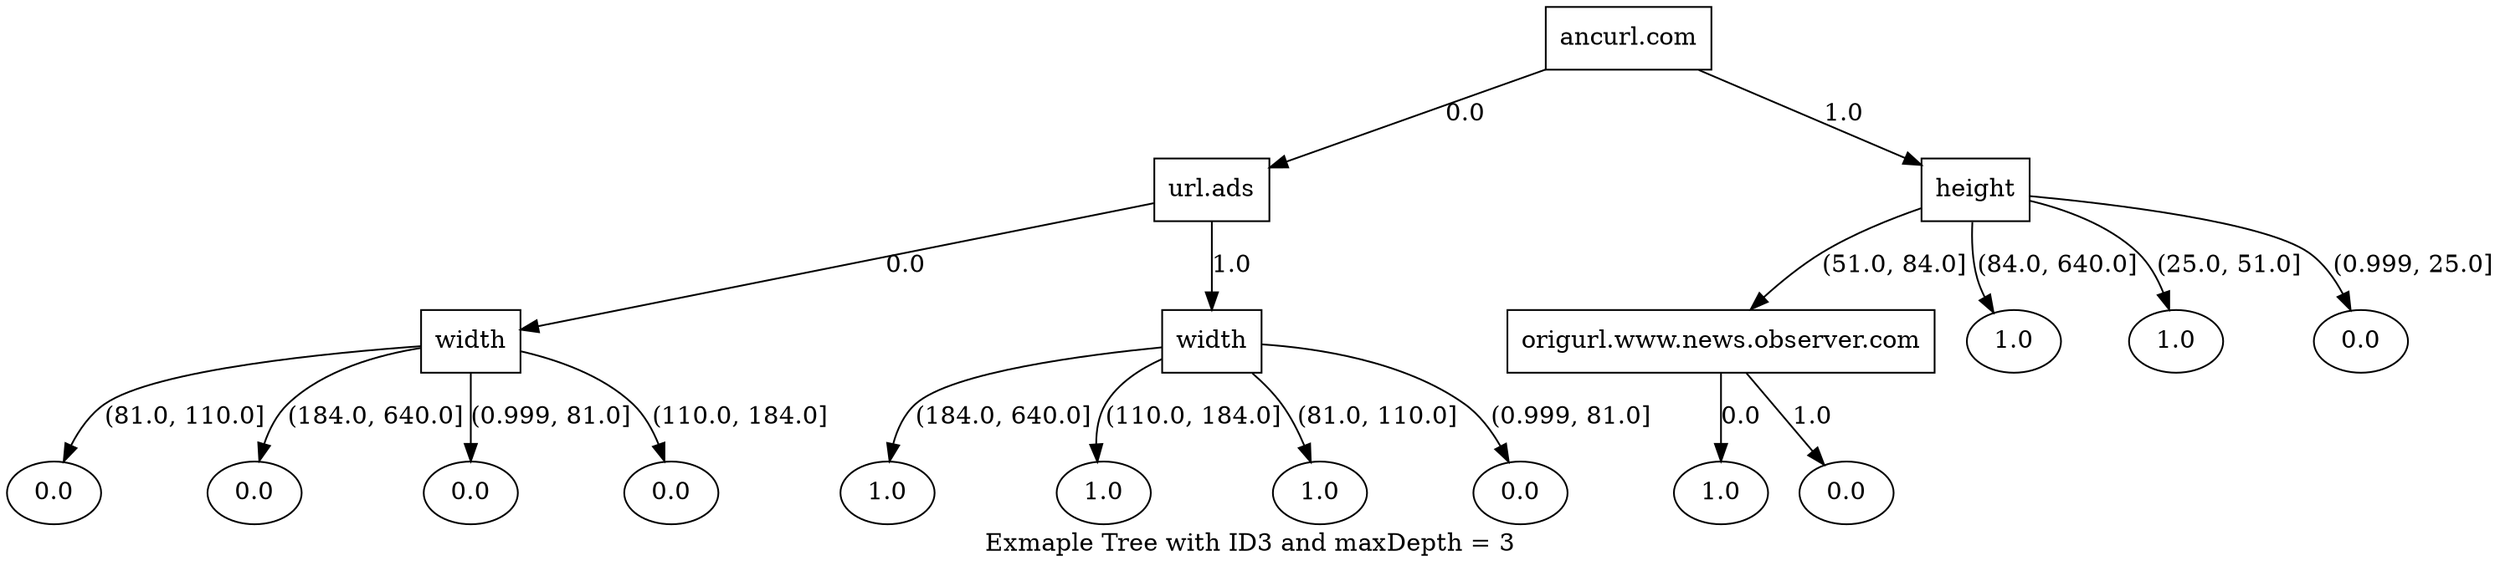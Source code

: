 // Graphic representation of the resulting decision tree
digraph {
	label="Exmaple Tree with ID3 and maxDepth = 3"
	"2772f777-3d12-4307-a39b-c682a12cc6f3" [label="ancurl.com" shape=box]
	"65b34320-3f1b-44ce-9dba-44972412502d" [label="url.ads" shape=box]
	"2772f777-3d12-4307-a39b-c682a12cc6f3" -> "65b34320-3f1b-44ce-9dba-44972412502d" [label=0.0]
	"2f27c06e-27ba-48d1-a43b-c5e3bb7d245a" [label=width shape=box]
	"65b34320-3f1b-44ce-9dba-44972412502d" -> "2f27c06e-27ba-48d1-a43b-c5e3bb7d245a" [label=0.0]
	"8abe4a8a-cf6a-4586-a197-b77cca117e24" [label=0.0 shape=ellipse]
	"2f27c06e-27ba-48d1-a43b-c5e3bb7d245a" -> "8abe4a8a-cf6a-4586-a197-b77cca117e24" [label="(81.0, 110.0]"]
	"9e239988-25dd-4574-850d-5f349b16fb6e" [label=0.0 shape=ellipse]
	"2f27c06e-27ba-48d1-a43b-c5e3bb7d245a" -> "9e239988-25dd-4574-850d-5f349b16fb6e" [label="(184.0, 640.0]"]
	"cd6654b9-4511-4624-aff1-db1e2d5d7859" [label=0.0 shape=ellipse]
	"2f27c06e-27ba-48d1-a43b-c5e3bb7d245a" -> "cd6654b9-4511-4624-aff1-db1e2d5d7859" [label="(0.999, 81.0]"]
	"7eccf292-bfcd-4cfa-9fab-6c63a9953a3f" [label=0.0 shape=ellipse]
	"2f27c06e-27ba-48d1-a43b-c5e3bb7d245a" -> "7eccf292-bfcd-4cfa-9fab-6c63a9953a3f" [label="(110.0, 184.0]"]
	"d7c02100-380b-4e4e-8bc7-3892fd2568e5" [label=width shape=box]
	"65b34320-3f1b-44ce-9dba-44972412502d" -> "d7c02100-380b-4e4e-8bc7-3892fd2568e5" [label=1.0]
	"4999ba4c-c39b-452f-9e73-a21addee8c58" [label=1.0 shape=ellipse]
	"d7c02100-380b-4e4e-8bc7-3892fd2568e5" -> "4999ba4c-c39b-452f-9e73-a21addee8c58" [label="(184.0, 640.0]"]
	"4bf1d8ea-a318-436d-a98e-687cc111a17a" [label=1.0 shape=ellipse]
	"d7c02100-380b-4e4e-8bc7-3892fd2568e5" -> "4bf1d8ea-a318-436d-a98e-687cc111a17a" [label="(110.0, 184.0]"]
	"a4ce0a6e-0b48-48f2-ab2d-f4dbc78ffed6" [label=1.0 shape=ellipse]
	"d7c02100-380b-4e4e-8bc7-3892fd2568e5" -> "a4ce0a6e-0b48-48f2-ab2d-f4dbc78ffed6" [label="(81.0, 110.0]"]
	"554c447f-2264-4051-aaec-f1dab1088c8e" [label=0.0 shape=ellipse]
	"d7c02100-380b-4e4e-8bc7-3892fd2568e5" -> "554c447f-2264-4051-aaec-f1dab1088c8e" [label="(0.999, 81.0]"]
	"ef8cde7f-e882-469e-bfb7-a9e34251fb5d" [label=height shape=box]
	"2772f777-3d12-4307-a39b-c682a12cc6f3" -> "ef8cde7f-e882-469e-bfb7-a9e34251fb5d" [label=1.0]
	"595d6607-ecb5-4446-ba8d-47c255dfa1eb" [label="origurl.www.news.observer.com" shape=box]
	"ef8cde7f-e882-469e-bfb7-a9e34251fb5d" -> "595d6607-ecb5-4446-ba8d-47c255dfa1eb" [label="(51.0, 84.0]"]
	"af46b2b2-0369-433f-8f71-7b3a34321fcc" [label=1.0 shape=ellipse]
	"595d6607-ecb5-4446-ba8d-47c255dfa1eb" -> "af46b2b2-0369-433f-8f71-7b3a34321fcc" [label=0.0]
	"f827bae7-4e3d-4d25-8f1b-4d7d75fb51d2" [label=0.0 shape=ellipse]
	"595d6607-ecb5-4446-ba8d-47c255dfa1eb" -> "f827bae7-4e3d-4d25-8f1b-4d7d75fb51d2" [label=1.0]
	"0a7355df-dc99-482f-b2ba-7bffd83adb1c" [label=1.0 shape=ellipse]
	"ef8cde7f-e882-469e-bfb7-a9e34251fb5d" -> "0a7355df-dc99-482f-b2ba-7bffd83adb1c" [label="(84.0, 640.0]"]
	"be31ad3a-f87a-4a8d-81f9-8dc09e46ce0b" [label=1.0 shape=ellipse]
	"ef8cde7f-e882-469e-bfb7-a9e34251fb5d" -> "be31ad3a-f87a-4a8d-81f9-8dc09e46ce0b" [label="(25.0, 51.0]"]
	"82582205-1df9-45ec-857a-3c96222c6471" [label=0.0 shape=ellipse]
	"ef8cde7f-e882-469e-bfb7-a9e34251fb5d" -> "82582205-1df9-45ec-857a-3c96222c6471" [label="(0.999, 25.0]"]
}
